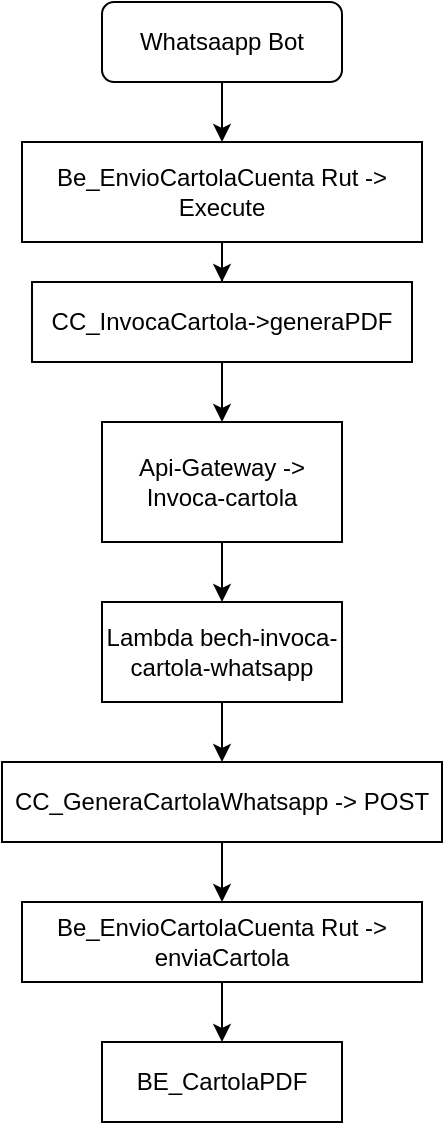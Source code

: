 <mxfile version="24.7.17">
  <diagram name="Página-1" id="syWKZ5QLKRgHDZSvoiqo">
    <mxGraphModel dx="1674" dy="746" grid="1" gridSize="10" guides="1" tooltips="1" connect="1" arrows="1" fold="1" page="1" pageScale="1" pageWidth="1169" pageHeight="827" math="0" shadow="0">
      <root>
        <mxCell id="0" />
        <mxCell id="1" parent="0" />
        <mxCell id="NAjbJYBD7VgA2gtvCGFt-5" value="" style="edgeStyle=orthogonalEdgeStyle;rounded=0;orthogonalLoop=1;jettySize=auto;html=1;" edge="1" parent="1" source="NAjbJYBD7VgA2gtvCGFt-1" target="NAjbJYBD7VgA2gtvCGFt-4">
          <mxGeometry relative="1" as="geometry" />
        </mxCell>
        <mxCell id="NAjbJYBD7VgA2gtvCGFt-1" value="Be_EnvioCartolaCuenta Rut -&amp;gt; Execute" style="rounded=0;whiteSpace=wrap;html=1;" vertex="1" parent="1">
          <mxGeometry x="110" y="120" width="200" height="50" as="geometry" />
        </mxCell>
        <mxCell id="NAjbJYBD7VgA2gtvCGFt-3" style="edgeStyle=orthogonalEdgeStyle;rounded=0;orthogonalLoop=1;jettySize=auto;html=1;" edge="1" parent="1" source="NAjbJYBD7VgA2gtvCGFt-2" target="NAjbJYBD7VgA2gtvCGFt-1">
          <mxGeometry relative="1" as="geometry" />
        </mxCell>
        <mxCell id="NAjbJYBD7VgA2gtvCGFt-2" value="Whatsaapp Bot" style="rounded=1;whiteSpace=wrap;html=1;" vertex="1" parent="1">
          <mxGeometry x="150" y="50" width="120" height="40" as="geometry" />
        </mxCell>
        <mxCell id="NAjbJYBD7VgA2gtvCGFt-7" value="" style="edgeStyle=orthogonalEdgeStyle;rounded=0;orthogonalLoop=1;jettySize=auto;html=1;" edge="1" parent="1" source="NAjbJYBD7VgA2gtvCGFt-4" target="NAjbJYBD7VgA2gtvCGFt-6">
          <mxGeometry relative="1" as="geometry" />
        </mxCell>
        <mxCell id="NAjbJYBD7VgA2gtvCGFt-4" value="CC_InvocaCartola-&amp;gt;generaPDF" style="whiteSpace=wrap;html=1;rounded=0;" vertex="1" parent="1">
          <mxGeometry x="115" y="190" width="190" height="40" as="geometry" />
        </mxCell>
        <mxCell id="NAjbJYBD7VgA2gtvCGFt-9" value="" style="edgeStyle=orthogonalEdgeStyle;rounded=0;orthogonalLoop=1;jettySize=auto;html=1;" edge="1" parent="1" source="NAjbJYBD7VgA2gtvCGFt-6" target="NAjbJYBD7VgA2gtvCGFt-8">
          <mxGeometry relative="1" as="geometry" />
        </mxCell>
        <mxCell id="NAjbJYBD7VgA2gtvCGFt-6" value="Api-Gateway -&amp;gt; Invoca-cartola" style="whiteSpace=wrap;html=1;rounded=0;" vertex="1" parent="1">
          <mxGeometry x="150" y="260" width="120" height="60" as="geometry" />
        </mxCell>
        <mxCell id="NAjbJYBD7VgA2gtvCGFt-11" value="" style="edgeStyle=orthogonalEdgeStyle;rounded=0;orthogonalLoop=1;jettySize=auto;html=1;" edge="1" parent="1" source="NAjbJYBD7VgA2gtvCGFt-8" target="NAjbJYBD7VgA2gtvCGFt-10">
          <mxGeometry relative="1" as="geometry" />
        </mxCell>
        <mxCell id="NAjbJYBD7VgA2gtvCGFt-8" value="Lambda bech-invoca-cartola-whatsapp" style="whiteSpace=wrap;html=1;rounded=0;" vertex="1" parent="1">
          <mxGeometry x="150" y="350" width="120" height="50" as="geometry" />
        </mxCell>
        <mxCell id="NAjbJYBD7VgA2gtvCGFt-13" value="" style="edgeStyle=orthogonalEdgeStyle;rounded=0;orthogonalLoop=1;jettySize=auto;html=1;" edge="1" parent="1" source="NAjbJYBD7VgA2gtvCGFt-10" target="NAjbJYBD7VgA2gtvCGFt-12">
          <mxGeometry relative="1" as="geometry" />
        </mxCell>
        <mxCell id="NAjbJYBD7VgA2gtvCGFt-10" value="CC_GeneraCartolaWhatsapp -&amp;gt; POST" style="whiteSpace=wrap;html=1;rounded=0;" vertex="1" parent="1">
          <mxGeometry x="100" y="430" width="220" height="40" as="geometry" />
        </mxCell>
        <mxCell id="NAjbJYBD7VgA2gtvCGFt-16" value="" style="edgeStyle=orthogonalEdgeStyle;rounded=0;orthogonalLoop=1;jettySize=auto;html=1;" edge="1" parent="1" source="NAjbJYBD7VgA2gtvCGFt-12" target="NAjbJYBD7VgA2gtvCGFt-15">
          <mxGeometry relative="1" as="geometry" />
        </mxCell>
        <mxCell id="NAjbJYBD7VgA2gtvCGFt-12" value="Be_EnvioCartolaCuenta Rut -&amp;gt; enviaCartola" style="rounded=0;whiteSpace=wrap;html=1;" vertex="1" parent="1">
          <mxGeometry x="110" y="500" width="200" height="40" as="geometry" />
        </mxCell>
        <mxCell id="NAjbJYBD7VgA2gtvCGFt-15" value="BE_CartolaPDF" style="whiteSpace=wrap;html=1;rounded=0;" vertex="1" parent="1">
          <mxGeometry x="150" y="570" width="120" height="40" as="geometry" />
        </mxCell>
      </root>
    </mxGraphModel>
  </diagram>
</mxfile>
